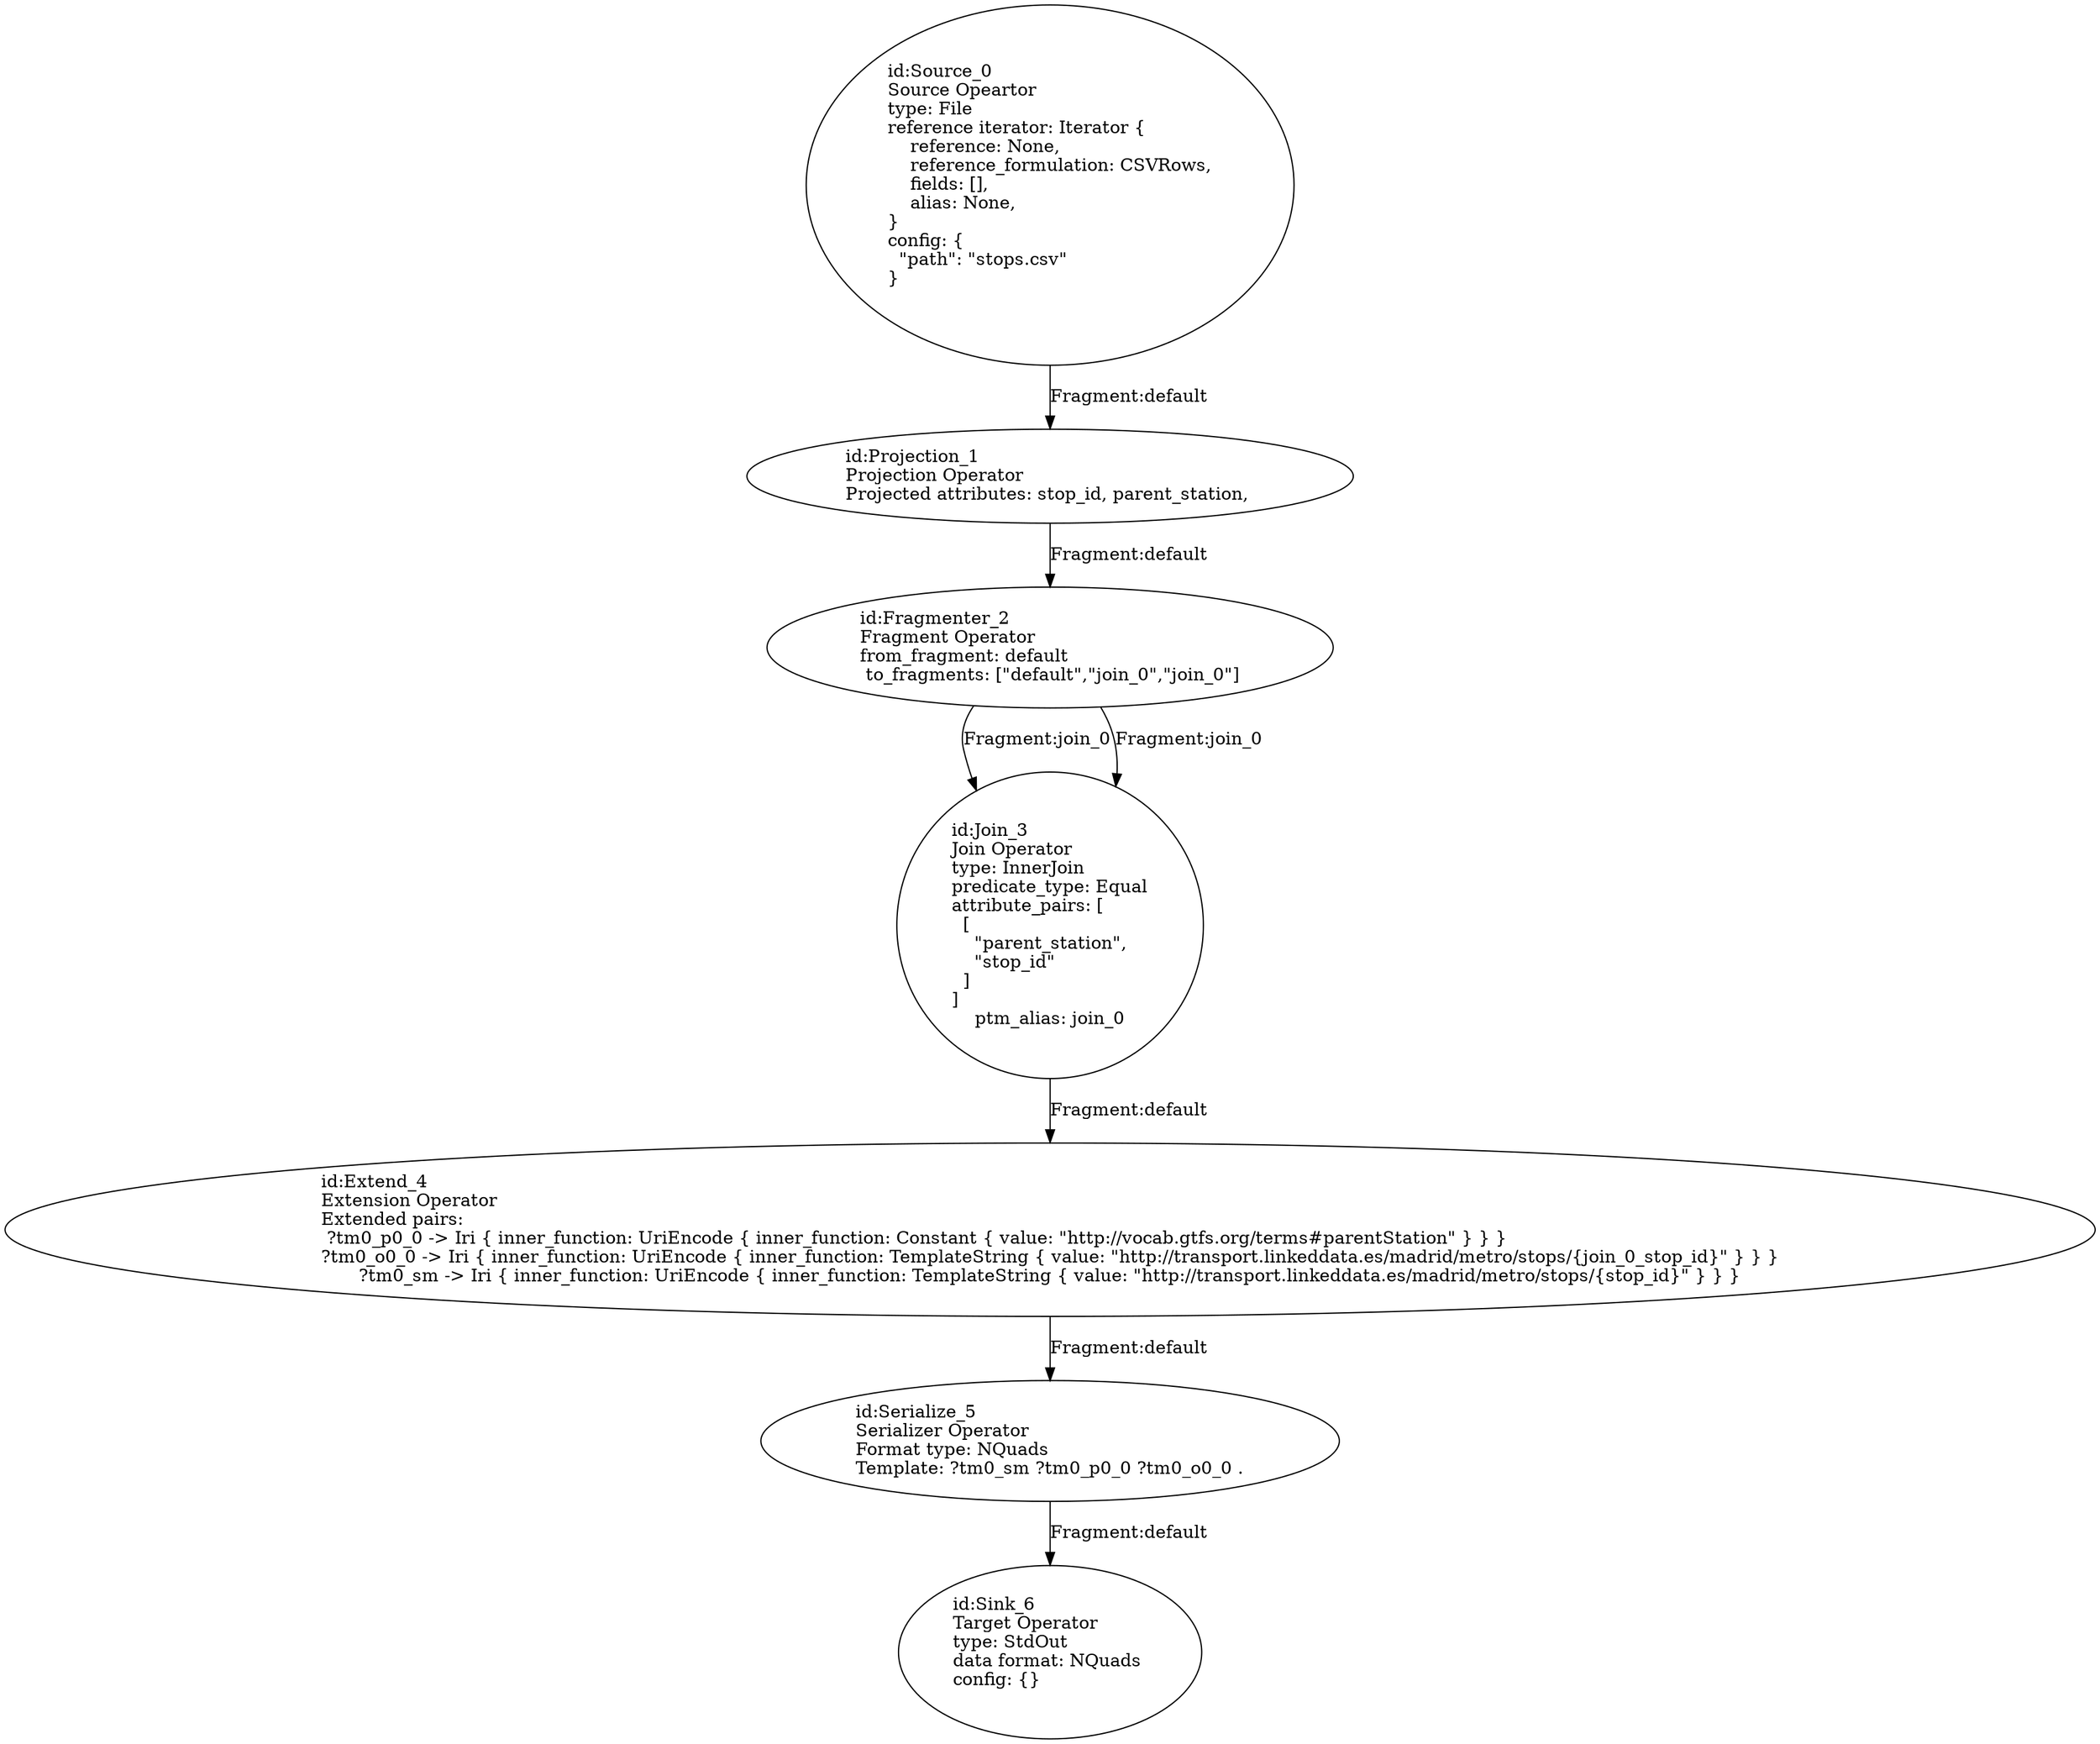 digraph {
    0 [ label = "id:Source_0 \lSource Opeartor\ltype: File \lreference iterator: Iterator {\l    reference: None,\l    reference_formulation: CSVRows,\l    fields: [],\l    alias: None,\l} \lconfig: {\l  \"path\": \"stops.csv\"\l}\l             " ]
    1 [ label = "id:Projection_1 \lProjection Operator\lProjected attributes: stop_id, parent_station, " ]
    2 [ label = "id:Fragmenter_2 \lFragment Operator\lfrom_fragment: default \l to_fragments: [\"default\",\"join_0\",\"join_0\"]" ]
    3 [ label = "id:Join_3 \lJoin Operator\ltype: InnerJoin\lpredicate_type: Equal\lattribute_pairs: [\l  [\l    \"parent_station\",\l    \"stop_id\"\l  ]\l]\lptm_alias: join_0" ]
    4 [ label = "id:Extend_4 \lExtension Operator\lExtended pairs: \l ?tm0_p0_0 -> Iri { inner_function: UriEncode { inner_function: Constant { value: \"http://vocab.gtfs.org/terms#parentStation\" } } }\l?tm0_o0_0 -> Iri { inner_function: UriEncode { inner_function: TemplateString { value: \"http://transport.linkeddata.es/madrid/metro/stops/{join_0_stop_id}\" } } }\l?tm0_sm -> Iri { inner_function: UriEncode { inner_function: TemplateString { value: \"http://transport.linkeddata.es/madrid/metro/stops/{stop_id}\" } } }" ]
    5 [ label = "id:Serialize_5 \lSerializer Operator\lFormat type: NQuads\lTemplate: ?tm0_sm ?tm0_p0_0 ?tm0_o0_0 ." ]
    6 [ label = "id:Sink_6 \lTarget Operator\ltype: StdOut \ldata format: NQuads \lconfig: {}\l             " ]
    0 -> 1 [ label = "Fragment:default" ]
    1 -> 2 [ label = "Fragment:default" ]
    2 -> 3 [ label = "Fragment:join_0" ]
    2 -> 3 [ label = "Fragment:join_0" ]
    3 -> 4 [ label = "Fragment:default" ]
    4 -> 5 [ label = "Fragment:default" ]
    5 -> 6 [ label = "Fragment:default" ]
}
